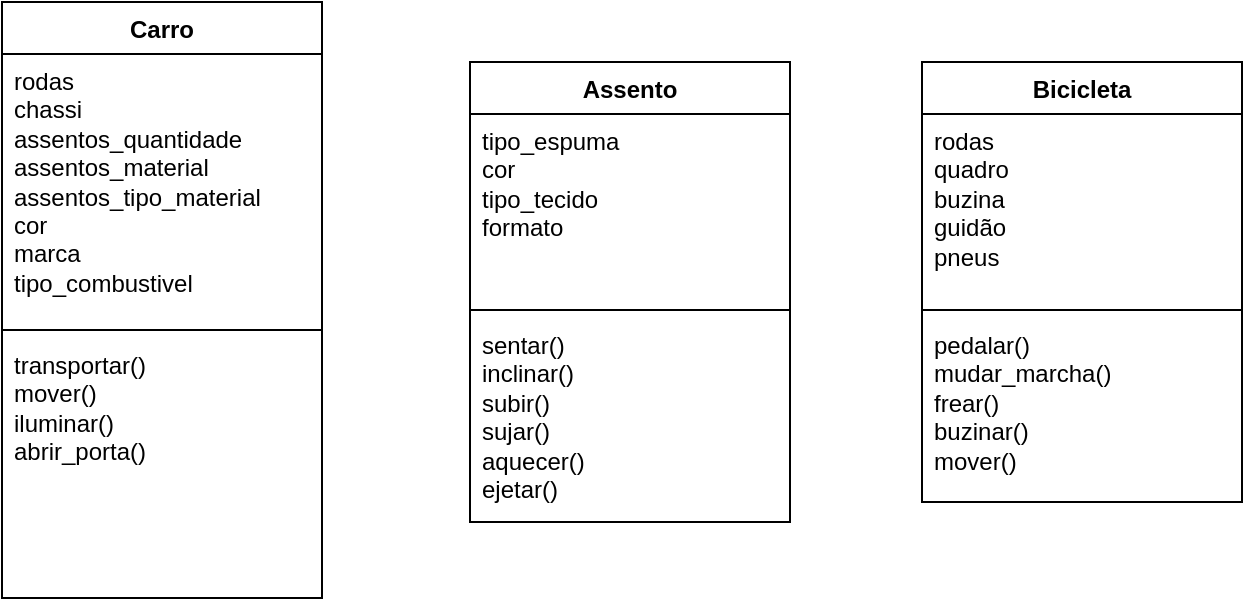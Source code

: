 <mxfile version="24.8.4">
  <diagram name="Página-1" id="CF4L356KeCgz5l0Nh6f3">
    <mxGraphModel dx="819" dy="441" grid="1" gridSize="10" guides="1" tooltips="1" connect="1" arrows="1" fold="1" page="1" pageScale="1" pageWidth="827" pageHeight="1169" math="0" shadow="0">
      <root>
        <mxCell id="0" />
        <mxCell id="1" parent="0" />
        <mxCell id="582hxyftWxiySdZP3tqK-1" value="Carro" style="swimlane;fontStyle=1;align=center;verticalAlign=top;childLayout=stackLayout;horizontal=1;startSize=26;horizontalStack=0;resizeParent=1;resizeParentMax=0;resizeLast=0;collapsible=1;marginBottom=0;whiteSpace=wrap;html=1;" vertex="1" parent="1">
          <mxGeometry x="20" y="120" width="160" height="298" as="geometry" />
        </mxCell>
        <mxCell id="582hxyftWxiySdZP3tqK-2" value="rodas&lt;div&gt;chassi&lt;/div&gt;&lt;div&gt;assentos_quantidade&lt;/div&gt;&lt;div&gt;assentos_material&lt;/div&gt;&lt;div&gt;assentos_tipo_material&lt;/div&gt;&lt;div&gt;cor&lt;/div&gt;&lt;div&gt;marca&lt;/div&gt;&lt;div&gt;tipo_combustivel&lt;/div&gt;" style="text;strokeColor=none;fillColor=none;align=left;verticalAlign=top;spacingLeft=4;spacingRight=4;overflow=hidden;rotatable=0;points=[[0,0.5],[1,0.5]];portConstraint=eastwest;whiteSpace=wrap;html=1;" vertex="1" parent="582hxyftWxiySdZP3tqK-1">
          <mxGeometry y="26" width="160" height="134" as="geometry" />
        </mxCell>
        <mxCell id="582hxyftWxiySdZP3tqK-3" value="" style="line;strokeWidth=1;fillColor=none;align=left;verticalAlign=middle;spacingTop=-1;spacingLeft=3;spacingRight=3;rotatable=0;labelPosition=right;points=[];portConstraint=eastwest;strokeColor=inherit;" vertex="1" parent="582hxyftWxiySdZP3tqK-1">
          <mxGeometry y="160" width="160" height="8" as="geometry" />
        </mxCell>
        <mxCell id="582hxyftWxiySdZP3tqK-4" value="transportar()&lt;div&gt;mover()&lt;/div&gt;&lt;div&gt;iluminar()&lt;/div&gt;&lt;div&gt;abrir_porta()&lt;/div&gt;" style="text;strokeColor=none;fillColor=none;align=left;verticalAlign=top;spacingLeft=4;spacingRight=4;overflow=hidden;rotatable=0;points=[[0,0.5],[1,0.5]];portConstraint=eastwest;whiteSpace=wrap;html=1;" vertex="1" parent="582hxyftWxiySdZP3tqK-1">
          <mxGeometry y="168" width="160" height="130" as="geometry" />
        </mxCell>
        <mxCell id="582hxyftWxiySdZP3tqK-5" value="Bicicleta" style="swimlane;fontStyle=1;align=center;verticalAlign=top;childLayout=stackLayout;horizontal=1;startSize=26;horizontalStack=0;resizeParent=1;resizeParentMax=0;resizeLast=0;collapsible=1;marginBottom=0;whiteSpace=wrap;html=1;" vertex="1" parent="1">
          <mxGeometry x="480" y="150" width="160" height="220" as="geometry" />
        </mxCell>
        <mxCell id="582hxyftWxiySdZP3tqK-6" value="rodas&lt;div&gt;quadro&lt;/div&gt;&lt;div&gt;buzina&lt;/div&gt;&lt;div&gt;guidão&lt;/div&gt;&lt;div&gt;pneus&lt;/div&gt;" style="text;strokeColor=none;fillColor=none;align=left;verticalAlign=top;spacingLeft=4;spacingRight=4;overflow=hidden;rotatable=0;points=[[0,0.5],[1,0.5]];portConstraint=eastwest;whiteSpace=wrap;html=1;" vertex="1" parent="582hxyftWxiySdZP3tqK-5">
          <mxGeometry y="26" width="160" height="94" as="geometry" />
        </mxCell>
        <mxCell id="582hxyftWxiySdZP3tqK-7" value="" style="line;strokeWidth=1;fillColor=none;align=left;verticalAlign=middle;spacingTop=-1;spacingLeft=3;spacingRight=3;rotatable=0;labelPosition=right;points=[];portConstraint=eastwest;strokeColor=inherit;" vertex="1" parent="582hxyftWxiySdZP3tqK-5">
          <mxGeometry y="120" width="160" height="8" as="geometry" />
        </mxCell>
        <mxCell id="582hxyftWxiySdZP3tqK-8" value="pedalar()&lt;div&gt;mudar_marcha()&lt;/div&gt;&lt;div&gt;frear()&lt;/div&gt;&lt;div&gt;buzinar()&lt;/div&gt;&lt;div&gt;mover()&lt;/div&gt;" style="text;strokeColor=none;fillColor=none;align=left;verticalAlign=top;spacingLeft=4;spacingRight=4;overflow=hidden;rotatable=0;points=[[0,0.5],[1,0.5]];portConstraint=eastwest;whiteSpace=wrap;html=1;" vertex="1" parent="582hxyftWxiySdZP3tqK-5">
          <mxGeometry y="128" width="160" height="92" as="geometry" />
        </mxCell>
        <mxCell id="582hxyftWxiySdZP3tqK-9" value="Assento" style="swimlane;fontStyle=1;align=center;verticalAlign=top;childLayout=stackLayout;horizontal=1;startSize=26;horizontalStack=0;resizeParent=1;resizeParentMax=0;resizeLast=0;collapsible=1;marginBottom=0;whiteSpace=wrap;html=1;" vertex="1" parent="1">
          <mxGeometry x="254" y="150" width="160" height="230" as="geometry" />
        </mxCell>
        <mxCell id="582hxyftWxiySdZP3tqK-10" value="tipo_espuma&lt;div&gt;cor&lt;/div&gt;&lt;div&gt;tipo_tecido&lt;/div&gt;&lt;div&gt;formato&lt;/div&gt;&lt;div&gt;&lt;br&gt;&lt;/div&gt;" style="text;strokeColor=none;fillColor=none;align=left;verticalAlign=top;spacingLeft=4;spacingRight=4;overflow=hidden;rotatable=0;points=[[0,0.5],[1,0.5]];portConstraint=eastwest;whiteSpace=wrap;html=1;" vertex="1" parent="582hxyftWxiySdZP3tqK-9">
          <mxGeometry y="26" width="160" height="94" as="geometry" />
        </mxCell>
        <mxCell id="582hxyftWxiySdZP3tqK-11" value="" style="line;strokeWidth=1;fillColor=none;align=left;verticalAlign=middle;spacingTop=-1;spacingLeft=3;spacingRight=3;rotatable=0;labelPosition=right;points=[];portConstraint=eastwest;strokeColor=inherit;" vertex="1" parent="582hxyftWxiySdZP3tqK-9">
          <mxGeometry y="120" width="160" height="8" as="geometry" />
        </mxCell>
        <mxCell id="582hxyftWxiySdZP3tqK-12" value="sentar()&lt;div&gt;inclinar()&lt;/div&gt;&lt;div&gt;subir()&lt;/div&gt;&lt;div&gt;sujar()&lt;/div&gt;&lt;div&gt;aquecer()&lt;/div&gt;&lt;div&gt;ejetar()&lt;/div&gt;" style="text;strokeColor=none;fillColor=none;align=left;verticalAlign=top;spacingLeft=4;spacingRight=4;overflow=hidden;rotatable=0;points=[[0,0.5],[1,0.5]];portConstraint=eastwest;whiteSpace=wrap;html=1;" vertex="1" parent="582hxyftWxiySdZP3tqK-9">
          <mxGeometry y="128" width="160" height="102" as="geometry" />
        </mxCell>
      </root>
    </mxGraphModel>
  </diagram>
</mxfile>
